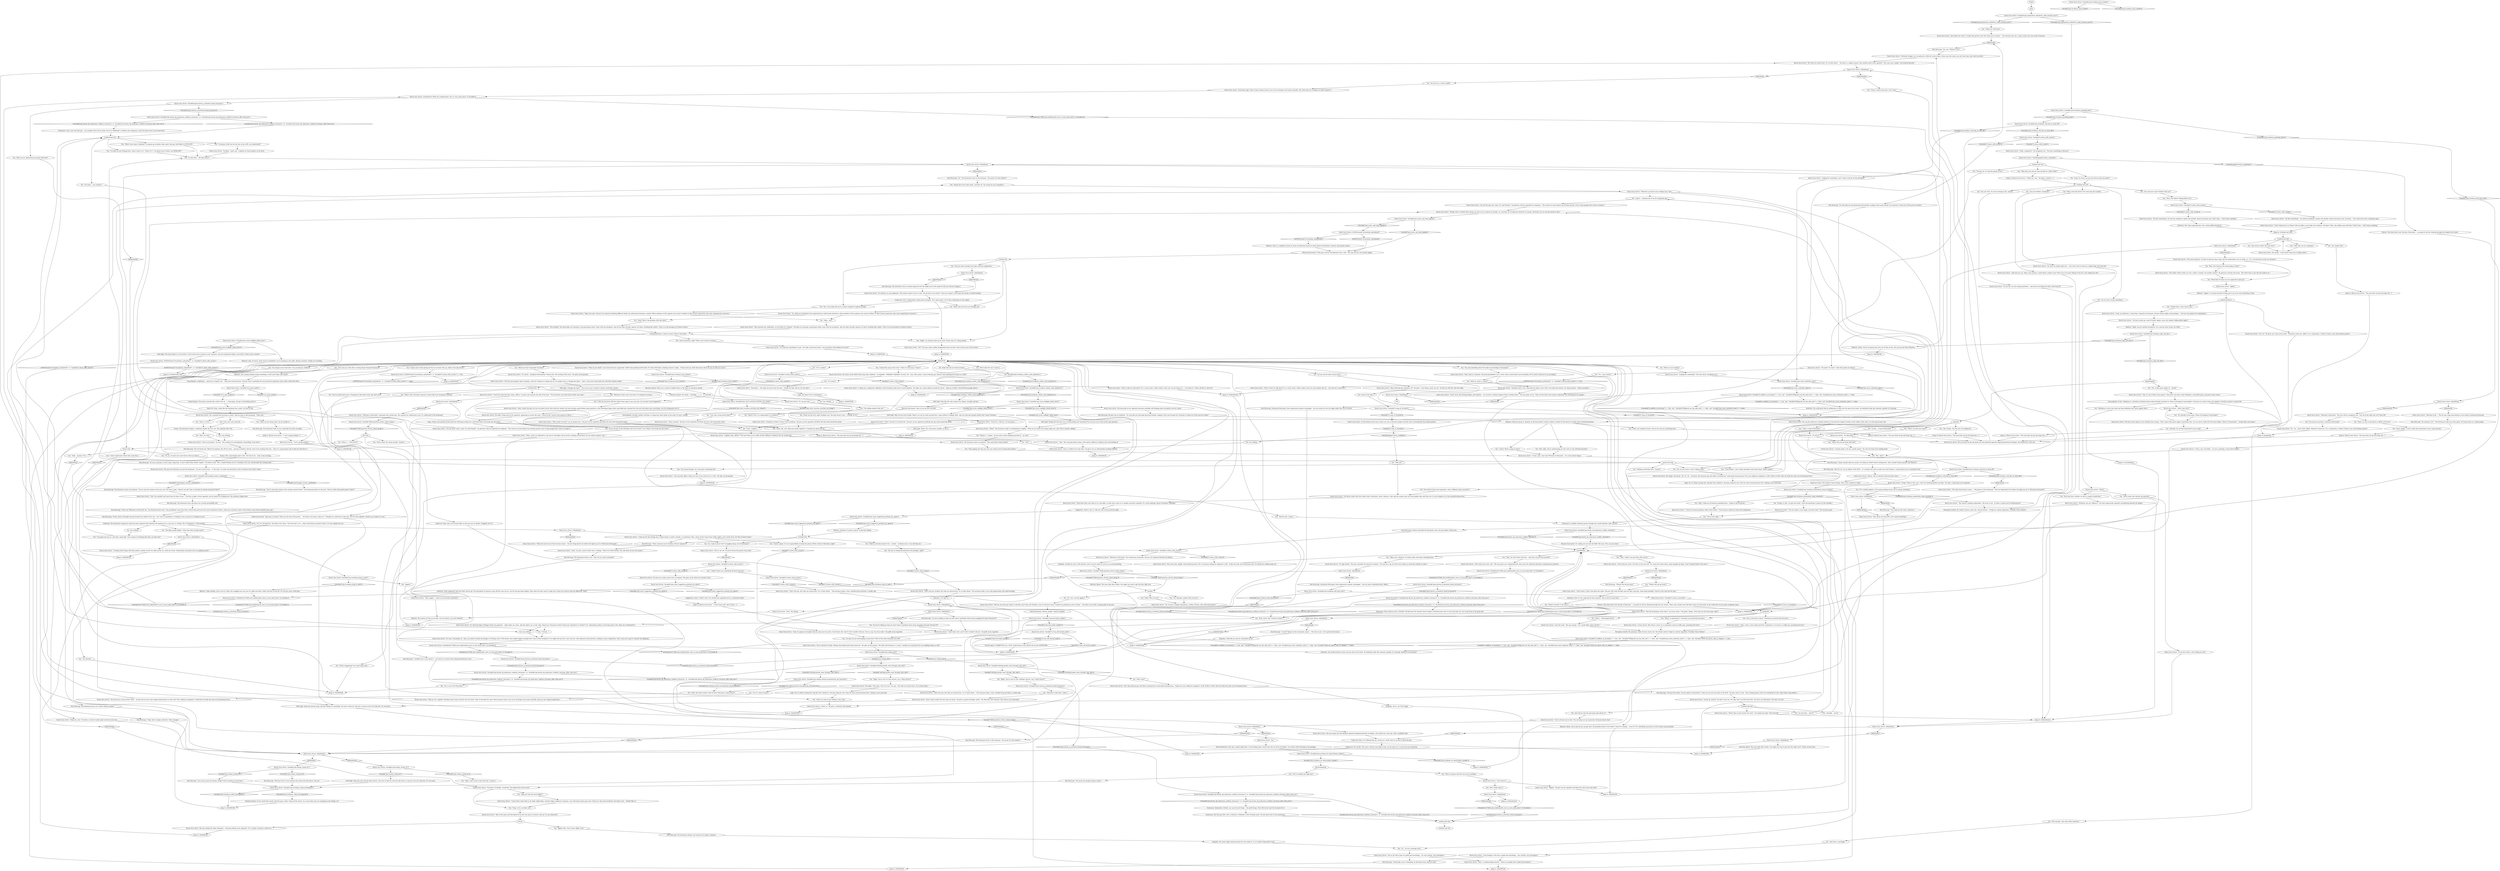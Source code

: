 # JAM / RACIST
# You chat up a truck driver of the racist persuasion.
# ==================================================
digraph G {
	  0 [label="START"];
	  1 [label="input"];
	  2 [label="Racist lorry driver: Variable[\"TASK.question_drivers_about_drugs\"]"];
	  3 [label="Variable[\"TASK.question_drivers_about_drugs\"]", shape=diamond];
	  4 [label="!(Variable[\"TASK.question_drivers_about_drugs\"])", shape=diamond];
	  5 [label="Perception (Smell): He smells of heavy motor oils. And his breath -- of high-tar content cigarettes. Probably *Astra Whites*."];
	  6 [label="Racist lorry driver: Variable[\"jam.racist_suggestion_pretend_you_agree\"]"];
	  7 [label="Variable[\"jam.racist_suggestion_pretend_you_agree\"]", shape=diamond];
	  8 [label="!(Variable[\"jam.racist_suggestion_pretend_you_agree\"])", shape=diamond];
	  9 [label="Racist lorry driver: The man pulls on his cigarette furiously, probably still thinking about mesquitos and ass cancer."];
	  10 [label="Racist lorry driver: \"Apples.\""];
	  11 [label="Jump to: [MAINHUB]"];
	  12 [label="Racist lorry driver: \"As arbitrary as any judgement. That doesn't make it less of a fact. We all have to use *facts*. Once you accept it, you'll gain the clarity of understanding.\""];
	  13 [label="You: \"Let me see the soles of your boots.\""];
	  14 [label="You: \"I'm gonna *fuck* you for the rest of my LIFE, you understand?\""];
	  15 [label="Racist lorry driver: \"What is there to talk about? It's a racist world. I didn't make it that way. And neither did you -- and *you're* a racist too!\""];
	  16 [label="You: \"Who is the lady driver? You won't get into trouble.\""];
	  17 [label="Racist lorry driver: \"Like fuck you are. Why's your partner a multi-ethnic rainbow man? Why'd you not arrest Siileng? Fuck off, I ain't telling you shit.\""];
	  18 [label="Racist lorry driver: The man drops the near-finished cigarette lingering between his fingers. He reaches for a new one, with a confident look."];
	  19 [label="You: \"What are you doing, Kim? Let me handle it.\""];
	  20 [label="Untitled hub (06)"];
	  21 [label="Racist lorry driver: \"He did *something* -- he stole his employer's goods and another, honest lorryman's job. You know...\" His smirk turns into a suspicious grin."];
	  22 [label="Jump to: [MAINHUB]"];
	  23 [label="You: \"Fuck, I oughtta...\""];
	  24 [label="Racist lorry driver: IsKimHere()"];
	  25 [label="IsKimHere()", shape=diamond];
	  26 [label="!(IsKimHere())", shape=diamond];
	  27 [label="You: \"What was that *argument* all about?\""];
	  28 [label="Racist lorry driver: Variable[\"plaza.fascha_q_initiation_found_lorryman\"]"];
	  29 [label="Variable[\"plaza.fascha_q_initiation_found_lorryman\"]", shape=diamond];
	  30 [label="!(Variable[\"plaza.fascha_q_initiation_found_lorryman\"])", shape=diamond];
	  31 [label="Racist lorry driver: Variable[\"tc.turn_off_tutorial_node\"]"];
	  32 [label="Variable[\"tc.turn_off_tutorial_node\"]", shape=diamond];
	  33 [label="!(Variable[\"tc.turn_off_tutorial_node\"])", shape=diamond];
	  34 [label="You: \"Limbo? What's going on here?\""];
	  35 [label="Racist lorry driver: Variable[\"jam.truckman_blackcheck_comp_reacthub\"]"];
	  36 [label="Variable[\"jam.truckman_blackcheck_comp_reacthub\"]", shape=diamond];
	  37 [label="!(Variable[\"jam.truckman_blackcheck_comp_reacthub\"])", shape=diamond];
	  38 [label="Racist lorry driver: \"Welcome to Re...\" The fat man stops mid-sentence as he notices Lieutenant Kitsuragi."];
	  39 [label="Racist lorry driver: \"Ye... no... never mind, officer. Pleased to meet you. I'm a camionneur, a father of three, and a Revacholian patriot.\""];
	  40 [label="electrochemitup"];
	  41 [label="Shivers: The wind howls over the Bay of Revachol -- a cascade of cold air, flowing through the tangled city streets."];
	  42 [label="Racist lorry driver: \"Custom-made. Cost me a pretty penny!\" He rubs the back of his balding head."];
	  43 [label="Racist lorry driver: Variable[\"jam.truckman_whitec_auth_ladydriver\"]"];
	  44 [label="Variable[\"jam.truckman_whitec_auth_ladydriver\"]", shape=diamond];
	  45 [label="!(Variable[\"jam.truckman_whitec_auth_ladydriver\"])", shape=diamond];
	  46 [label="Racist lorry driver: IsKimHere()"];
	  47 [label="IsKimHere()", shape=diamond];
	  48 [label="!(IsKimHere())", shape=diamond];
	  49 [label="Untitled hub"];
	  50 [label="Racist lorry driver: \"God damn right. They've been trying to fuck us out of our heritage in the name of profits. But when they try to replace us they'll regret it.\""];
	  51 [label="Logic: He doesn't live in Martinaise."];
	  52 [label="Kim Kitsuragi: Lieutenant Kitsuragi's stern expression remains unchanged -- but you sense he can't be happy about this turn of events."];
	  53 [label="Racist lorry driver: \"Fucking... homo cop.\" A globule of sweat gathers at his brow."];
	  54 [label="Racist lorry driver: IsKimHere()"];
	  55 [label="IsKimHere()", shape=diamond];
	  56 [label="!(IsKimHere())", shape=diamond];
	  57 [label="Inland Empire: The name resounds like a bell in the air -- a dark gong. You get a bad feeling about it."];
	  58 [label="Authority: He's been expecting this. He's really puffed himself up."];
	  59 [label="You: \"Yekokataa is not in the south and they definitely don't grow apples there.\""];
	  60 [label="You: \"Apples then. From Graad. Right. Sure.\""];
	  61 [label="Racist lorry driver: \"It's about... biological determinism. Natural law. The sorting of the races.\" He spits on the ground."];
	  62 [label="Racist lorry driver: \"People who've studied these things say that we are superior by design. So, naturally, we Occidentals should be in charge. Obviously you can see the merits in that.\""];
	  63 [label="You: \"Uh, welcome, indeed. Who are you?\""];
	  64 [label="You: \"You mean my partner, Lieutenant Kitsuragi?\""];
	  65 [label="Jump to: [Racist lorry driver: \"The man bites his lip and drops the...\"]"];
	  66 [label="Racist lorry driver: On the bottom of the man's boots you see an intricate tangle of treads with no immediately discernible pattern."];
	  67 [label="Racist lorry driver: \"It's Revachol!\""];
	  68 [label="Racist lorry driver: \"The stench is getting unbearable.\" He turns to you. \"Is there a reason you're bothering me?\""];
	  69 [label="Racist lorry driver: \"Hello, compatriot!\" He recognizes you. \"You have something to discuss?\""];
	  70 [label="Jump to: [MAINHUB]"];
	  71 [label="Kim Kitsuragi: Lieutenant Kitsuragi's stern expression remains unchanged -- but you sense something there. Below..."];
	  72 [label="Racist lorry driver: \"What, aren't we *allowed* to say that it's the kipts who do all the stealing around here? It's not *rotor science*, man...\""];
	  73 [label="Kim Kitsuragi: The lieutenant turns and gives you a barely perceptible nod."];
	  74 [label="Kim Kitsuragi: \"Every school of thought and government has failed in this city -- but I love it nonetheless. It belongs to me as much as it belongs to you.\""];
	  75 [label="Kim Kitsuragi: \"Let's just go and ask Tommy, alright? We're wasting our time here.\""];
	  76 [label="Racist lorry driver: Variable[\"jam.racist_authority_soles\"]"];
	  77 [label="Variable[\"jam.racist_authority_soles\"]", shape=diamond];
	  78 [label="!(Variable[\"jam.racist_authority_soles\"])", shape=diamond];
	  79 [label="You: \"You smell of booze and cigarettes, what's different about narcotics?\""];
	  80 [label="Jump to: [Racist lorry driver: \"\"I don't know shit, and if I did I...\"]"];
	  81 [label="Racist lorry driver: IsKimHere()"];
	  82 [label="IsKimHere()", shape=diamond];
	  83 [label="!(IsKimHere())", shape=diamond];
	  84 [label="You: \"What kind of cargo are you supposed to pick up?\""];
	  85 [label="You: \"Wait, how long has this been going on then?\""];
	  86 [label="You: \"I've been to your fucking lorry. I know where it is!\" (Point to it.) \"I'm gonna burn it down, you HEAR ME?!\""];
	  87 [label="Kim Kitsuragi: \"A small 'Tempo' by the monument, green...\" He turns to you. \"Let's get into that lorry.\""];
	  88 [label="Half Light: The main thing is to not overdo it. Even when you're trying to scare someone, the most important thing is: how does it look on your resume?"];
	  89 [label="You: \"Uh... your racism?\""];
	  90 [label="You: \"Damn it... I meant.. do you want to find someplace private to... no, shit--\""];
	  91 [label="You: \"So who does -- *you?*\""];
	  92 [label="Racist lorry driver: His eyes dart between you and the lieutenant. \"I'm not scared of you -- or the mob. I'm under the protection of the Lorrymen and Carters Guild.\""];
	  93 [label="Racist lorry driver: \"I'm not the only one. Look, I've read *books*,\" he gestures with his cigarette for emphasis. \"The science of racial theory has all been proved, even if some people don't want to accept it.\""];
	  94 [label="Perception (Smell): His physique reeks of heavy motor oils. His breath smells of high-tar content cigarettes. Probably *Astra Whites*."];
	  95 [label="You: \"You hiding smokes from me?\""];
	  96 [label="You: \"Well, I think we all learned something here.\" (Smile at the lorryman.)"];
	  97 [label="Racist lorry driver: Variable[\"tc.down_with_racism\"]"];
	  98 [label="Variable[\"tc.down_with_racism\"]", shape=diamond];
	  99 [label="!(Variable[\"tc.down_with_racism\"])", shape=diamond];
	  100 [label="Logic: No, it's Ruby running this ring like Titus alluded to. But play along for now. Find out what everyone knows first. Siileng is your next lead."];
	  101 [label="You: \"I'm trying to turn back time. Can you help me, bröther?\""];
	  102 [label="Racist lorry driver: \"Yeah, apples... I take it you had other questions?\""];
	  103 [label="Racist lorry driver: Variable[\"jam.truckman_bc_electrochem_smokes\"]"];
	  104 [label="Variable[\"jam.truckman_bc_electrochem_smokes\"]", shape=diamond];
	  105 [label="!(Variable[\"jam.truckman_bc_electrochem_smokes\"])", shape=diamond];
	  106 [label="Racist lorry driver: \"Welcome to Revachol!\" The lorry driver recognizes you. \"Got rid of the other one, eh? Good call.\""];
	  107 [label="You: \"But...why?\""];
	  108 [label="lorryhub"];
	  109 [label="Racist lorry driver: \"You two make a cute couple, you know that?\" The lorryman spits."];
	  110 [label="Racist lorry driver: \"Just follow the smell. It smells like apricots and *oil* when you're nearby...\" The lorryman lets out a raspy croak at his own sense of humour."];
	  111 [label="Racist lorry driver: \"Yeah,\" he says, unsure where this is leading. \"They're his little bitches. He's got them all over the unions.\""];
	  112 [label="Racist lorry driver: \"You're not peones,\" he says. \"You wouldn't be investigating a drug-thing, if you were.\""];
	  113 [label="You: \"Yeah... maybe it *is*...\""];
	  114 [label="Reaction Speed: There was a bunch of spilled boxes in the back of a big lorry nearby..."];
	  115 [label="Racist lorry driver: Variable[\"jam.racist_said_stop_ripping\"]"];
	  116 [label="Variable[\"jam.racist_said_stop_ripping\"]", shape=diamond];
	  117 [label="!(Variable[\"jam.racist_said_stop_ripping\"])", shape=diamond];
	  118 [label="Racist lorry driver: \"Hell no. It's a *guild*. Invitation only. Unions work for the rich fucks. They're basically the same. Been trying to fuck us out of our heritage in the name of profits. But you can't replace experience.\""];
	  119 [label="You: \"Hello. Who are you?\""];
	  120 [label="Racist lorry driver: IsKimHere()"];
	  121 [label="IsKimHere()", shape=diamond];
	  122 [label="!(IsKimHere())", shape=diamond];
	  123 [label="You: \"Actually -- we do.\""];
	  124 [label="Racist lorry driver: \"I'm *not* in trouble right now -- and I don't have to tell you a single thing. Now fuck off.\""];
	  125 [label="Reaction Speed: Not sheep -- ostriches."];
	  126 [label="Encyclopedia: Actually, neither ostriches or sheep bury their heads in the sand. It's just a saying."];
	  127 [label="Racist lorry driver: IsTHCPresent(\"revacholian_nationhood\")"];
	  128 [label="IsTHCPresent(\"revacholian_nationhood\")", shape=diamond];
	  129 [label="!(IsTHCPresent(\"revacholian_nationhood\"))", shape=diamond];
	  130 [label="Racist lorry driver: \"Evidence of what? I haven't done anything.\" He puts out his cigarette and flicks the tiny stub toward the street."];
	  131 [label="You: \"Right. You're sure it's this *Siileng* and not, say, a *lady driver*?\""];
	  132 [label="Racist lorry driver: IsTaskActive(\"TASK.ask_traditionalists_how_to_turn_back_time\")--[[ Variable[ ]]"];
	  133 [label="IsTaskActive(\"TASK.ask_traditionalists_how_to_turn_back_time\")--[[ Variable[ ]]", shape=diamond];
	  134 [label="!(IsTaskActive(\"TASK.ask_traditionalists_how_to_turn_back_time\")--[[ Variable[ ]])", shape=diamond];
	  135 [label="Composure: He is comfortable reciting these thoughts. He's spent quite a lot of time meditating on the subject."];
	  136 [label="You: \"Hold on, what's a carter?\""];
	  137 [label="lastrow"];
	  138 [label="You: \"I know you've been giving me the run-around. Fess up, where's the lady driver?\""];
	  139 [label="You: \"Hm, thanks. Not the ones I'm looking for.\""];
	  140 [label="Racist lorry driver: \"When the next wave of the Invasion comes -- the last thing they'll see before the lights go out is *illustrious Revachol*.\""];
	  141 [label="You: \"Whatever, these aren't the boots I'm looking for anyway.\""];
	  142 [label="You: \"I found this mug in the trash.\" (Show it to the man.) \"Yours?\""];
	  143 [label="Racist lorry driver: IsKimHere()"];
	  144 [label="IsKimHere()", shape=diamond];
	  145 [label="!(IsKimHere())", shape=diamond];
	  146 [label="Kim Kitsuragi: \"You really got him there, detective.\""];
	  147 [label="You: \"Who's La Puta--\""];
	  148 [label="You: \"Wait, are *we*--\""];
	  149 [label="You: \"Yes you *are*. Or you're coming to the  station.\""];
	  150 [label="You: \"Then why are you smirking?\""];
	  151 [label="Racist lorry driver: \"Fuck you, I told you. I'm not gonna...\""];
	  152 [label="Racist lorry driver: Variable[\"tc.oddfoot_at_lynching\"] == true  and   Variable[\"XP.figured_out_the_odd_sole\"] == false  and  Variable[\"jam.racist_authority_soles\"] == false  and  Variable[\"TASK.ask_about_ruby_in_village\"] == false"];
	  153 [label="Variable[\"tc.oddfoot_at_lynching\"] == true  and   Variable[\"XP.figured_out_the_odd_sole\"] == false  and  Variable[\"jam.racist_authority_soles\"] == false  and  Variable[\"TASK.ask_about_ruby_in_village\"] == false", shape=diamond];
	  154 [label="!(Variable[\"tc.oddfoot_at_lynching\"] == true  and   Variable[\"XP.figured_out_the_odd_sole\"] == false  and  Variable[\"jam.racist_authority_soles\"] == false  and  Variable[\"TASK.ask_about_ruby_in_village\"] == false)", shape=diamond];
	  155 [label="Racist lorry driver: Variable[\"jam.tommy_reveal_wc\"]"];
	  156 [label="Variable[\"jam.tommy_reveal_wc\"]", shape=diamond];
	  157 [label="!(Variable[\"jam.tommy_reveal_wc\"])", shape=diamond];
	  158 [label="Racist lorry driver: Variable[\"jam.tommy_reveal_wc\"]"];
	  159 [label="Variable[\"jam.tommy_reveal_wc\"]", shape=diamond];
	  160 [label="!(Variable[\"jam.tommy_reveal_wc\"])", shape=diamond];
	  161 [label="Racist lorry driver: \"That's the one. His tribe are natural liars. It's in their blood...\" The lorryman takes a slow, satisfied drag and blows a smoke ring."];
	  162 [label="Racist lorry driver: \"Past the monument, down there,\" he waves south. \"The green 'Tempo'. Now leave me the fuck alone, okay?\""];
	  163 [label="Racist lorry driver: \"I'm here to pick up a load of fuckin' apples, man. Just regular, Kojko-picked apples.\""];
	  164 [label="MAINHUB"];
	  165 [label="Untitled hub"];
	  166 [label="Racist lorry driver: Variable[\"jam.racist_halflight_failed_twice\"]"];
	  167 [label="Variable[\"jam.racist_halflight_failed_twice\"]", shape=diamond];
	  168 [label="!(Variable[\"jam.racist_halflight_failed_twice\"])", shape=diamond];
	  169 [label="Kim Kitsuragi: The lieutenant looks at you sceptically but does not object."];
	  170 [label="Jump to: [Untitled hub (06)]"];
	  171 [label="You: \"I get it -- someone has to be the unpopular guy.\""];
	  172 [label="Racist lorry driver: Variable[\"jam.truckman_greeting_done\"]"];
	  173 [label="Variable[\"jam.truckman_greeting_done\"]", shape=diamond];
	  174 [label="!(Variable[\"jam.truckman_greeting_done\"])", shape=diamond];
	  175 [label="You: \"That's... disarmingly direct.\""];
	  176 [label="Racist lorry driver: \"You know: Graadniks. Graadvolk. The degenerates from Graad.\""];
	  177 [label="Racist lorry driver: The lorry driver glares at you intently, then shrugs. \"Then I guess they grow apples somewhere else. You can never really tell with those Kojkos. They're *everywhere* -- except their own homes.\""];
	  178 [label="You: \"I did see one lorry with the trailer doors open on my way here. Do you know what happened?\""];
	  179 [label="You: \"Yeah? What's the problem with that then?\""];
	  180 [label="Racist lorry driver: IsTaskActive(\"TASK.ask_traditionalists_how_to_turn_back_time\")--[[ Variable[ ]]"];
	  181 [label="IsTaskActive(\"TASK.ask_traditionalists_how_to_turn_back_time\")--[[ Variable[ ]]", shape=diamond];
	  182 [label="!(IsTaskActive(\"TASK.ask_traditionalists_how_to_turn_back_time\")--[[ Variable[ ]])", shape=diamond];
	  183 [label="Racist lorry driver: Variable[\"jam.fascha_dq_endurance_confirms_lorryman\"]  or  Variable[\"jam.fascha_dq_endurance_confirms_lorryman_after_fuck_you\"]"];
	  184 [label="Variable[\"jam.fascha_dq_endurance_confirms_lorryman\"]  or  Variable[\"jam.fascha_dq_endurance_confirms_lorryman_after_fuck_you\"]", shape=diamond];
	  185 [label="!(Variable[\"jam.fascha_dq_endurance_confirms_lorryman\"]  or  Variable[\"jam.fascha_dq_endurance_confirms_lorryman_after_fuck_you\"])", shape=diamond];
	  186 [label="norhetoricforyou"];
	  187 [label="Racist lorry driver: Variable[\"jam.truckman_logic_the_lies\"]"];
	  188 [label="Variable[\"jam.truckman_logic_the_lies\"]", shape=diamond];
	  189 [label="!(Variable[\"jam.truckman_logic_the_lies\"])", shape=diamond];
	  190 [label="You: \"So you *are* saying something.\""];
	  191 [label="Jump to: [MAINHUB]"];
	  192 [label="Racist lorry driver: \"God damn...\" He wipes the tears from his eyes. \"Thanks for that. But no, it's not mine.\""];
	  193 [label="logicfixinghub"];
	  194 [label="Racist lorry driver: He eyes you warily, unsure how to respond. This goes on for about two seconds, then..."];
	  195 [label="You: \"You said something about the rights and privileges of lorrymen?\""];
	  196 [label="Jump to: [Racist lorry driver: \"The man bites his lip and drops the...\"]"];
	  197 [label="Racist lorry driver: Variable[\"jam.siileng_met\"]"];
	  198 [label="Variable[\"jam.siileng_met\"]", shape=diamond];
	  199 [label="!(Variable[\"jam.siileng_met\"])", shape=diamond];
	  200 [label="Racist lorry driver: IsKimHere()"];
	  201 [label="IsKimHere()", shape=diamond];
	  202 [label="!(IsKimHere())", shape=diamond];
	  203 [label="You: \"No, no, of course not. Just tell me what you know.\""];
	  204 [label="Kim Kitsuragi: The lieutenant gives you a brief, sideways glance."];
	  205 [label="Racist lorry driver: \"The strike? They've been at it for a while. A month, two months maybe?\" He gestures towards the lorries. \"But *this* here is just the last week or so.\""];
	  206 [label="You: \"You just look at people and make arbitrary judgements.\""];
	  207 [label="Rhetoric: Perhaps it's good to agree? To get him talking."];
	  208 [label="You: \"Where *exactly* is her lorry?\""];
	  209 [label="Racist lorry driver: \"He did *something*. He stole his employer's goods and another, honest lorryman's job. Talk to him -- I don't know anything.\""];
	  210 [label="Half Light: *Change the topic* -- the way he says it makes it almost sound like a threat."];
	  211 [label="You: \"Shit.\""];
	  212 [label="Racist lorry driver: \"Hey, if the name and description fit by the very grace of nature, who am I to say otherwise?\""];
	  213 [label="Racist lorry driver: \"Suit yourself, officer. Hide your face in the sand if you so wish.\" He spits on the ground."];
	  214 [label="Jump to: [MAINHUB]"];
	  215 [label="Racist lorry driver: \"Oh?\" The man seems mildly disappointed that you don't want to hear more of his lecture."];
	  216 [label="Racist lorry driver: \"It's true.\" He pushes on. \"Also, you need to realize the dangers of *mixing races*. Who knows what might happen if people don't stay in their birthplace? You might end up with a new sub-race, with unknown characteristics, leading to extra competition. That's why you've got to *control* the offspring.\""];
	  217 [label="You: \"Cool, cool, cool. (Rub your hands together.) I changed my mind anyway.\""];
	  218 [label="Racist lorry driver: \"I bet.\" His cool gaze pierces deep, with noxious effluence wafting in the surrounding air."];
	  219 [label="Physical Instrument: It's calling you out onto the field! This man, *he's on your team*."];
	  220 [label="Racist lorry driver: \"Hey man, you know. There are all sorts of Invasions... \" He looks at his boots, then you. \"I thought we could rely on the cops. We're in this together, whether you realize it or not.\""];
	  221 [label="Racist lorry driver: \"I don't know shit, and if I did I wouldn't tell you.\" He puffs on his cigarette."];
	  222 [label="Racist lorry driver: \"Yeah, I drive a lorry. Back and forth. Sometimes I sit stuck in a traffic jam, guarding that lorry.\""];
	  223 [label="Jump to: [MAINHUB]"];
	  224 [label="Suggestion: There's your in. Take his side in this particular fight."];
	  225 [label="Racist lorry driver: Variable[\"jam.siileng_noticed_humanitarian_aid_macarons\"]"];
	  226 [label="Variable[\"jam.siileng_noticed_humanitarian_aid_macarons\"]", shape=diamond];
	  227 [label="!(Variable[\"jam.siileng_noticed_humanitarian_aid_macarons\"])", shape=diamond];
	  228 [label="Racist lorry driver: \"Seriously, though, he's usually just a little bit south of here. Down near the canal, you can't miss him. Just watch yourself...\""];
	  229 [label="Authority: Now it's not a big deal for him anymore. This is how he saves face."];
	  230 [label="Rhetoric: \"Apples\" is exactly the kind of thing you'd say if you had something to hide..."];
	  231 [label="You: \"Okay, sure, whatever. I'd really rather talk about something else.\""];
	  232 [label="Racist lorry driver: \"Yeah, they're a big deal. My great-grandfather was a carter. Had a royal license and everything. We've tried to hold on to our privileges.\""];
	  233 [label="You: \"Why don't you and me step outside for a little *talk*?\""];
	  234 [label="Racist lorry driver: \"Oh yeah?\" he snarls. \"And what goods are those?\""];
	  235 [label="Racist lorry driver: \"You're all bark and no bite. The real dogs are up in Jamrock. Everyone knows that.\""];
	  236 [label="Racist lorry driver: \"No I'm not. I'm not coming anywhere -- and you're not taking me there. Now fuck off.\""];
	  237 [label="Racist lorry driver: \"Sorry, all done.\" He puts out his cigarette and flicks the tiny stub toward the street."];
	  238 [label="Racist lorry driver: \"This concerns you, policeman, so you better be *vigilant*. The kipts are showing a good game lately, same with the mesquitos. And the other intruder species out there, breeding like rabbits. They're on the precipice of cultural victory.\""];
	  239 [label="Racist lorry driver: \"I salute you, compatriot. Defenders of the Evening Lands have to stick together.\" He takes out a pack rolled up inside his sleeve. \"Light up, brother. Ward off those jungle spirits.\""];
	  240 [label="Racist lorry driver: Variable[\"whirling.hardie_went_through_ruby_info\"]"];
	  241 [label="Variable[\"whirling.hardie_went_through_ruby_info\"]", shape=diamond];
	  242 [label="!(Variable[\"whirling.hardie_went_through_ruby_info\"])", shape=diamond];
	  243 [label="Racist lorry driver: Variable[\"plaza.fascha_q_initiation_found_lorryman\"]"];
	  244 [label="Variable[\"plaza.fascha_q_initiation_found_lorryman\"]", shape=diamond];
	  245 [label="!(Variable[\"plaza.fascha_q_initiation_found_lorryman\"])", shape=diamond];
	  246 [label="Racist lorry driver: Variable[\"jam.fascha_dq_endurance_confirms_lorryman\"]  or  Variable[\"jam.fascha_dq_endurance_confirms_lorryman_after_fuck_you\"]"];
	  247 [label="Variable[\"jam.fascha_dq_endurance_confirms_lorryman\"]  or  Variable[\"jam.fascha_dq_endurance_confirms_lorryman_after_fuck_you\"]", shape=diamond];
	  248 [label="!(Variable[\"jam.fascha_dq_endurance_confirms_lorryman\"]  or  Variable[\"jam.fascha_dq_endurance_confirms_lorryman_after_fuck_you\"])", shape=diamond];
	  249 [label="Endurance: Sure, sure, but that guy -- you wouldn't tell it by his looks, but he is *definitely* a bröther and a kingsman. Ask if he knows how to turn back time!"];
	  250 [label="You: \"That's no way to talk about an officer of the law.\""];
	  251 [label="Racist lorry driver: \"For when the Invasion comes...\" He glances at the lieutenant. \"The last thing they'll see before the lights go out is *illustrious Revachol*.\""];
	  252 [label="You: \"So you're telling me that you don't know *anything* about drug smuggling through Terminal B?\""];
	  253 [label="Half Light: Men like this only respect two things: strength and fear."];
	  254 [label="You: \"Hold on, but they make Al Gul -- alcohol -- in IIlmaraa too. I was told they do.\""];
	  255 [label="Racist lorry driver: \"They know they can't beat us in a fair fight, so they have to get us to weaken ourselves somehow. It's racial sabotage. Racial *economic* sabotage.\""];
	  256 [label="You: Say nothing."];
	  257 [label="You: \"Just tell me which one's her lorry!\""];
	  258 [label="Racist lorry driver: \"What?\""];
	  259 [label="Racist lorry driver: \"How about you fuck off? I ain't saying *anything*.\""];
	  260 [label="You: \"Oh, so you drive a lorry?\" (Pretend you missed that last part.)"];
	  261 [label="You: \"Listen, I agree. It's our responsibility to keep this poison off the streets of Revachol, right?\""];
	  262 [label="Racist lorry driver: \"Not at all! We're part of a guild and everything... it's very ancient, very prestigious.\""];
	  263 [label="You: \"Who's that?\""];
	  264 [label="Racist lorry driver: \"He's the Samaran guy who likes to pretend he's some kinda businessman... Really he's just selling his employer's stuff. Stuff he *stole* after he broke the seals on his Humanox lorry.\""];
	  265 [label="Racist lorry driver: IsKimHere()"];
	  266 [label="IsKimHere()", shape=diamond];
	  267 [label="!(IsKimHere())", shape=diamond];
	  268 [label="Kim Kitsuragi: \"Okay, that's enough, detective. That's enough.\""];
	  269 [label="Racist lorry driver: You can just make out a familiar pattern in the intricate tangle of treads on the rubber of his soles. It is the map of your city!"];
	  270 [label="Authority: You *get* it."];
	  271 [label="Esprit de Corps: Looks like the lieutenant has a plan. Let him do this."];
	  272 [label="Composure: Be careful. This man's still got some fight in him, by the looks of it. It won't be easy break him."];
	  273 [label="Racist lorry driver: The man bites his lip and drops the near-finished cigarette lingering between his fingers. He reaches for a new one."];
	  274 [label="Racist lorry driver: \"I don't know, I don't even know her name. She just rolls with the fleet and acts like a big shot. Some dyke probably. I haven't even seen her for days.\""];
	  275 [label="Racist lorry driver: IsTHCPresent(\"revacholian_nationhood\")  or  Variable[\"tc.down_with_racism\"]"];
	  276 [label="IsTHCPresent(\"revacholian_nationhood\")  or  Variable[\"tc.down_with_racism\"]", shape=diamond];
	  277 [label="!(IsTHCPresent(\"revacholian_nationhood\")  or  Variable[\"tc.down_with_racism\"])", shape=diamond];
	  278 [label="You: \"Look, I'm sorry, can you just tell me what you know?\""];
	  279 [label="Racist lorry driver: Variable[\"jam.truckman_cabin_investigated\"]"];
	  280 [label="Variable[\"jam.truckman_cabin_investigated\"]", shape=diamond];
	  281 [label="!(Variable[\"jam.truckman_cabin_investigated\"])", shape=diamond];
	  282 [label="You: \"What's a camionneur?\" (Pretend you missed that last part.)"];
	  283 [label="You: \"To be honest, I can't really remember what that means. Please explain.\""];
	  284 [label="You: \"Right. I've already made up my mind. Wanna hear it?\" (Jump ahead.)"];
	  285 [label="Endurance: Remember, bröther, you say the hard things -- the gööd things. Most folk haven't got the stomach for it."];
	  286 [label="Endurance: Why would you tell a *bröther* off like that? He *clearly* knows things! Probably knows how to turn back time too. Try to get back on his good side."];
	  287 [label="Racist lorry driver: Variable[\"jam.fascha_dq_endurance_confirms_lorryman\"]  or  Variable[\"jam.fascha_dq_endurance_confirms_lorryman_after_fuck_you\"]"];
	  288 [label="Variable[\"jam.fascha_dq_endurance_confirms_lorryman\"]  or  Variable[\"jam.fascha_dq_endurance_confirms_lorryman_after_fuck_you\"]", shape=diamond];
	  289 [label="!(Variable[\"jam.fascha_dq_endurance_confirms_lorryman\"]  or  Variable[\"jam.fascha_dq_endurance_confirms_lorryman_after_fuck_you\"])", shape=diamond];
	  290 [label="You: \"What's a... *Revachol*?\""];
	  291 [label="Empathy: You sense slight embarrassment for the outburst. Or is it pride? Impossible to tell."];
	  292 [label="Racist lorry driver: \"Been admiring the stompers, eh?\" He grins. \"Sure thing, check 'em out.\" He lifts his left foot, then the right."];
	  293 [label="You: \"Show me her lorry right *fucking* now. The lady driver's lorry -- WHERE IS IT?!\""];
	  294 [label="Kim Kitsuragi: The lieutenant tries to remain impassive but the slight arch of his eyebrow tells you that he's liking it."];
	  295 [label="Racist lorry driver: He takes a long suck on his cigarette, appearing to savour the taste. \"Since he left I haven't had anyone to talk to...\""];
	  296 [label="Racist lorry driver: \"Of course he's a lorry driver! What -- he tell you he's just some simple businessman or some shit? He's selling his employer's stuff after he broke the seals on his Humanox lorry.\""];
	  297 [label="Racist lorry driver: \"His tribe are natural liars. It's in their blood...\" He nods in a sagely manner, then another puff of that cigarette: \"He's your man, alright. One-hundred percent.\""];
	  298 [label="Racist lorry driver: Variable[\"tc.la_puta_madre\"]"];
	  299 [label="Variable[\"tc.la_puta_madre\"]", shape=diamond];
	  300 [label="!(Variable[\"tc.la_puta_madre\"])", shape=diamond];
	  301 [label="Racist lorry driver: \"Nah. You wouldn't just leave him out there if you...\" He tries to light a fresh cigarette, but his hands are shaking now. The sentence simply ends."];
	  302 [label="You: \"I don't really know where that came from...\""];
	  303 [label="Racist lorry driver: Variable[\"tc.down_with_racism\"]"];
	  304 [label="Variable[\"tc.down_with_racism\"]", shape=diamond];
	  305 [label="!(Variable[\"tc.down_with_racism\"])", shape=diamond];
	  306 [label="Jump to: [MAINHUB]"];
	  307 [label="Empathy: Looks like you got his adrenaline up too."];
	  308 [label="Kim Kitsuragi: \"It's not a hard job. It won't take a long time. It won't make Padre Madre *angry*.\" He looks at him. \"But a stupid fucking racist is standing in the way, *protecting* this fucking thief...\""];
	  309 [label="Racist lorry driver: \"I don't think you're as *down* with our fight as you'd like me to believe, *brother*. Why's the saffron-man still there? Talk to him -- I don't know anything.\""];
	  310 [label="Racist lorry driver: \"Not the most popular topic nowadays, with the Coalition in charge and all. You might want to *change the topic* -- that is, bury your head under the sand like common sheep.\""];
	  311 [label="Racist lorry driver: Variable[\"jam.racist_reaction_ostriches_not_sheep\"]"];
	  312 [label="Variable[\"jam.racist_reaction_ostriches_not_sheep\"]", shape=diamond];
	  313 [label="!(Variable[\"jam.racist_reaction_ostriches_not_sheep\"])", shape=diamond];
	  314 [label="Racist lorry driver: \"Just the truth.\" The man shrugs. \"I'm a truth-teller, above all else.\""];
	  315 [label="Racist lorry driver: \"Yup, it's one of their main exports. They grow 'em down south Yekokataa. A beautiful place, got great scenic vistas.\""];
	  316 [label="You: \"It's literally in the name: *Zone of Ecological Catastrophe*.\""];
	  317 [label="You: \"If you all were at the Whirling, how do you know it was *kipts* who broke into the lorry?\""];
	  318 [label="You: \"Bad for him, I guess.\""];
	  319 [label="You: \"Okay, what else have you thought up?\""];
	  320 [label="Racist lorry driver: \"Open your eyes. Haven't you noticed something different lately? An unfortunate downturn, maybe? When members of the superior race cease to believe in their innate superiority, they stop competing for resources.\""];
	  321 [label="You: \"Right. You're sure it's him and not, say, a *lady driver*?\""];
	  322 [label="Esprit de Corps: Your partner needs backup. Now's your moment to shine!"];
	  323 [label="Racist lorry driver: Silence. The air between them becomes tense."];
	  324 [label="Kim Kitsuragi: \"Do continue, *sir*.\" The lieutenant steps up to him again, his frame tense as a coiled spring."];
	  325 [label="Jump to: [jumphubs]"];
	  326 [label="Jump to: [Racist lorry driver: \"The man bites his lip and drops the...\"]"];
	  327 [label="Jump to: [MAINHUB]"];
	  328 [label="You: \"Is that... a map of Revachol?\""];
	  329 [label="Racist lorry driver: \"Not in, not out. I'll never betray the purity of my tribe.\""];
	  330 [label="Racist lorry driver: \"Whatever you say, *officers*.\" He waits impassively, cigarette smouldering between his fingers."];
	  331 [label="Racist lorry driver: Variable[\"tc.down_with_racism\"]"];
	  332 [label="Variable[\"tc.down_with_racism\"]", shape=diamond];
	  333 [label="!(Variable[\"tc.down_with_racism\"])", shape=diamond];
	  334 [label="You: \"Wait, the street vendor south of here? That guy's a lorry driver?\""];
	  335 [label="Racist lorry driver: \"Guess so.\" He grins, contented with himself."];
	  336 [label="You: Say nothing."];
	  337 [label="Jump to: [MAINHUB]"];
	  338 [label="You: \"That's a map of Revachol.\""];
	  339 [label="Authority: You could ask him to show you the soles of his boots. He definitely looks like someone capable of a lynching. Maybe he was present?"];
	  340 [label="Jump to: [MAINHUB]"];
	  341 [label="Kim Kitsuragi: \"I know exactly what you meant. You think my *kind* doesn't belong here. That I should *watch myself* and *behave*.\""];
	  342 [label="Racist lorry driver: \"Go right ahead.\" The man scratches his heavyset stomach. \"You may be a cop, but that won't help you avoid the calamity to come.\""];
	  343 [label="You: \"We're done for now.\" [Leave.]"];
	  344 [label="You: \"Yeah, I'm *not* down with this -- why don't you go fuck yourself?\""];
	  345 [label="Half Light: Why are you even trying? There is no way to work yourself into a rage without it looking *bad*. And you look bad enough without this *nasty* business."];
	  346 [label="Racist lorry driver: The lorryman raises an eyebrow. \"This some kind of homo thing?\""];
	  347 [label="Untitled hub (04)"];
	  348 [label="Racist lorry driver: IsKimHere()"];
	  349 [label="IsKimHere()", shape=diamond];
	  350 [label="!(IsKimHere())", shape=diamond];
	  351 [label="Racist lorry driver: For a moment the lorryman is silent. Then he spits on the pavement. \"Yeah, him.\""];
	  352 [label="Racist lorry driver: Variable[\"tc.down_with_racism\"]"];
	  353 [label="Variable[\"tc.down_with_racism\"]", shape=diamond];
	  354 [label="!(Variable[\"tc.down_with_racism\"])", shape=diamond];
	  355 [label="Electrochemistry: He's got a smoke right there, in his fucking hand! Snatch that shit out of his fat fingers! You need it after listening to his garbage."];
	  356 [label="Racist lorry driver: \"Can't have it.\""];
	  357 [label="You: \"Can I get a drag of that then?\""];
	  358 [label="You: \"On second thought, let's talk about something else.\""];
	  359 [label="Rhetoric: Race is a simplistic means of social classification based on easily observed attributes, hunches and pseudo-science."];
	  360 [label="Jump to: [MAINHUB]"];
	  361 [label="Racist lorry driver: \"C'mon, man, the holler... It's just a greeting. A lorry driver thing.\""];
	  362 [label="Racist lorry driver: \"I ain't saying nothing.\""];
	  363 [label="Racist lorry driver: Variable[\"jam.jammystery_ladydriver_cabin_located_racist\"]"];
	  364 [label="Variable[\"jam.jammystery_ladydriver_cabin_located_racist\"]", shape=diamond];
	  365 [label="!(Variable[\"jam.jammystery_ladydriver_cabin_located_racist\"])", shape=diamond];
	  366 [label="Racist lorry driver: He stares at the Yellow Man mug, then suddenly... he explodes: \"HAHAHA! HAHAHA! Oh man! Oh... man, that's great. Look at that guy go. Haven't seen anything that funny in a while.\""];
	  367 [label="Racist lorry driver: \"Look, ace detective, I come from a long line of lorrymen. We got ancient rights and privileges...\" He loses his patience for explaining it."];
	  368 [label="Logic: If they were getting drunk inside the Whirling-in-Rags how could they know who broke into the lorry?"];
	  369 [label="Jump to: [MAINHUB]"];
	  370 [label="Jump to: [MAINHUB]"];
	  371 [label="Racist lorry driver: Variable[\"yard.hanged_armour_confirmed\"]"];
	  372 [label="Variable[\"yard.hanged_armour_confirmed\"]", shape=diamond];
	  373 [label="!(Variable[\"yard.hanged_armour_confirmed\"])", shape=diamond];
	  374 [label="Half Light: Stop now. Just ask the other drivers. You have to find out who the lady driver is and you can't do it like this. It's too much."];
	  375 [label="Racist lorry driver: Variable[\"tc.oddfoot_at_lynching\"] == true  and   Variable[\"XP.figured_out_the_odd_sole\"] == false  and  Variable[\"jam.racist_authority_soles\"] == false"];
	  376 [label="Variable[\"tc.oddfoot_at_lynching\"] == true  and   Variable[\"XP.figured_out_the_odd_sole\"] == false  and  Variable[\"jam.racist_authority_soles\"] == false", shape=diamond];
	  377 [label="!(Variable[\"tc.oddfoot_at_lynching\"] == true  and   Variable[\"XP.figured_out_the_odd_sole\"] == false  and  Variable[\"jam.racist_authority_soles\"] == false)", shape=diamond];
	  378 [label="Racist lorry driver: Variable[\"character.habit_smokes\"]"];
	  379 [label="Variable[\"character.habit_smokes\"]", shape=diamond];
	  380 [label="!(Variable[\"character.habit_smokes\"])", shape=diamond];
	  381 [label="Racist lorry driver: \"Look, I'm gonna be straight with you since you're my kin. I don't know shit. And if I did I wouldn't tell you. You're a cop, I'm not an idiot.\" He puffs on his cigarette."];
	  382 [label="You: \"Guess we need to pay Siileng a visit, then.\""];
	  383 [label="Racist lorry driver: \"That's the one, brother. His tribe are natural liars. It's in their blood.\" The lorryman looks at you with appreciation and understanding."];
	  384 [label="Empathy: Oh no, not *too* happy."];
	  385 [label="You: \"Fair enough. I got some other questions.\""];
	  386 [label="racistblather"];
	  387 [label="sanskim"];
	  388 [label="You: \"Fuckin' A, Kim. I've got your back.\" (Give the lieutenant a punch on the shoulder.)"];
	  389 [label="Racist lorry driver: \"Did you miss the part where I said they aren't here yet? Besides, even if I did have some I wouldn't go putting my nose in them...\" He looks at you with a strange glint in his eyes."];
	  390 [label="Racist lorry driver: \"Sure fucking is! We have a guild and everything... very ancient, very prestigious.\""];
	  391 [label="You: \"Yes, I can really tell you're a prime example of superior design.\""];
	  392 [label="You: \"Okay... and?\""];
	  393 [label="Racist lorry driver: Variable[\"whirling.hardie_went_through_ruby_info\"]"];
	  394 [label="Variable[\"whirling.hardie_went_through_ruby_info\"]", shape=diamond];
	  395 [label="!(Variable[\"whirling.hardie_went_through_ruby_info\"])", shape=diamond];
	  396 [label="Racist lorry driver: Variable[\"jam.fascha_dq_endurance_confirms_lorryman\"]  or  Variable[\"jam.fascha_dq_endurance_confirms_lorryman_after_fuck_you\"]"];
	  397 [label="Variable[\"jam.fascha_dq_endurance_confirms_lorryman\"]  or  Variable[\"jam.fascha_dq_endurance_confirms_lorryman_after_fuck_you\"]", shape=diamond];
	  398 [label="!(Variable[\"jam.fascha_dq_endurance_confirms_lorryman\"]  or  Variable[\"jam.fascha_dq_endurance_confirms_lorryman_after_fuck_you\"])", shape=diamond];
	  399 [label="You: \"Uh-huh...\""];
	  400 [label="You: \"What's up with your soles?\""];
	  401 [label="Jump to: [Racist lorry driver: \"The man bites his lip and drops the...\"]"];
	  402 [label="Racist lorry driver: Variable[\"jam.truckman_lorry_looted\"]"];
	  403 [label="Variable[\"jam.truckman_lorry_looted\"]", shape=diamond];
	  404 [label="!(Variable[\"jam.truckman_lorry_looted\"])", shape=diamond];
	  405 [label="Jump to: [MAINHUB]"];
	  406 [label="Racist lorry driver: IsKimHere()"];
	  407 [label="IsKimHere()", shape=diamond];
	  408 [label="!(IsKimHere())", shape=diamond];
	  409 [label="Kim Kitsuragi: \"Yes, yes. *Where* is he?\""];
	  410 [label="Kim Kitsuragi: \"You've seen that corpse in the ceramic armour there?\" The lieutenant points to the yard. \"Did his shitty little guild protect *him*?\""];
	  411 [label="Reaction Speed: This man looks like trouble. You might not want to get into this right now."];
	  412 [label="Rhetoric: Damn. You're not gonna get more out of him on this. He's put up the Wall of Racism."];
	  413 [label="Racist lorry driver: Variable[\"jam.truckman_lorry_looted\"]"];
	  414 [label="Variable[\"jam.truckman_lorry_looted\"]", shape=diamond];
	  415 [label="!(Variable[\"jam.truckman_lorry_looted\"])", shape=diamond];
	  416 [label="Racist lorry driver: \"C'mon, man, I just said 'Welcome to Revachol'... It's a lorry driver thing.\""];
	  417 [label="You: \"Sounds like a cover story to me.\""];
	  418 [label="Racist lorry driver: \"So, lately we Occidentals have experienced an unfortunate downturn: when members of the superior race cease to believe in their innate superiority, they stop competing for resources.\""];
	  419 [label="Kim Kitsuragi: \"*When* did she go away?\""];
	  420 [label="Jump to: [IsKimHere()]"];
	  421 [label="Racist lorry driver: \"A lorry driver. Who drives a lorry. Or is sometimes stuck in traffic jams, guarding that lorry.\""];
	  422 [label="Racist lorry driver: \"Oughtta what, officer?\" The man looks at you coolly, noxious effluence wafting in the air around him."];
	  423 [label="Racist lorry driver: \"Sorry I couldn't be of any help.\" He gives you an ambivalently mocking half-nod."];
	  424 [label="You: \"Oh, so you're just a racist. Makes sense.\""];
	  425 [label="Racist lorry driver: IsTaskActive(\"TASK.ask_traditionalists_how_to_turn_back_time\")--[[ Variable[ ]]"];
	  426 [label="IsTaskActive(\"TASK.ask_traditionalists_how_to_turn_back_time\")--[[ Variable[ ]]", shape=diamond];
	  427 [label="!(IsTaskActive(\"TASK.ask_traditionalists_how_to_turn_back_time\")--[[ Variable[ ]])", shape=diamond];
	  428 [label="You: \"He's right. You're undermining our best shot at real self-determination.\""];
	  429 [label="Authority: What happened? Did your balls shrivel up? You had plenty of chances to get off this road, but no, you let this guy keep talking. Then when the time came to make your choice you tried to split the difference. Weak."];
	  430 [label="Rhetoric: He's given you the run-around. Let's be honest, you were *bested*."];
	  431 [label="jumphubs"];
	  432 [label="Jump to: [MAINHUB]"];
	  433 [label="You: \"If it's not you, then who's running drugs through Terminal B?\""];
	  434 [label="Kim Kitsuragi: It doesn't look like the lieutenant cares. He just makes a little note."];
	  435 [label="Racist lorry driver: \"No. It's not like that.\" He looks at his shoes. \"You don't get it, it's... when I kick them you know? Fuck it. It's too complex for you.\""];
	  436 [label="Racist lorry driver: \"If you don't know, I ain't telling you shit.\""];
	  437 [label="You: \"Never mind. Just answer the question.\""];
	  438 [label="You: \"Oh, alright then.\""];
	  439 [label="Racist lorry driver: \"Yeah, I knew that guy. He was an honest driver who loved his country. We were having a good debate about genetics at the Whirling-in-Rags when some kipt-boys smashed his lock and took damn near everything. Lost his fucking job over it.\""];
	  440 [label="You: \"Guess I need to pay him a visit, then.\""];
	  441 [label="Authority: You could push him by asking him to show you the soles of his boots. He definitely looks like someone capable of a lynching."];
	  442 [label="Racist lorry driver: \"You know where that shit comes from? Saramiriza, Safre, Iilmaraa. They take the money from our local junkies here and then use it to out-compete us in the manufacturing sector.\""];
	  443 [label="You: (Look at the sole.)"];
	  444 [label="Racist lorry driver: \"The problem? The damn kipts are showing a real good game lately! Same with the mesquitos. And all the other intruder species out there, breeding like rabbits. They're on the precipice of cultural victory.\""];
	  445 [label="You: \"What's your name, fuckhead?! I'm gonna go on police radio sayin' this guy told Madre to FUCK OFF.\""];
	  446 [label="Half Light: Failing the last time was so demoralizing and *puzzling* that you just can't work up the rage anymore."];
	  447 [label="You: \"Got a smoke?\""];
	  448 [label="Encyclopedia: In fact, Yekokataa is a desolate wasteland whose name literally translates to *Zone of Ecological Catastrophe*. It features no scenic vistas and supports virtually no plant or animal life."];
	  449 [label="You: Say nothing."];
	  450 [label="Racist lorry driver: \"Aces! Good to know the law's got our backs.\" He gives a quick two-finger salute. \"For Revachol, the Suzerain! The world is our Suzerainty.\""];
	  451 [label="Logic: No, it's Ruby running this ring like Titus alluded to. But play along for now. Find out what everyone knows first. Siileng is your next lead."];
	  452 [label="Untitled hub (02)"];
	  453 [label="Authority: The lieutenant's impassive mask has been replaced with intensity. He speaks not as a cop, but as a citizen. He is *Vacholiere*. A Revacholian."];
	  454 [label="Jump to: [Racist lorry driver: \"The man bites his lip and drops the...\"]"];
	  455 [label="You: \"What is this *Invasion* anyway? Sounds like more immigrant-bashing.\""];
	  456 [label="You: \"So why are you still hanging around here? Most of the other lorrymen have left.\""];
	  457 [label="You: Make him tell you what he knows."];
	  458 [label="You: Variable[\"jam.truckman_whitec_auth_ladydriver\"]"];
	  459 [label="Variable[\"jam.truckman_whitec_auth_ladydriver\"]", shape=diamond];
	  460 [label="!(Variable[\"jam.truckman_whitec_auth_ladydriver\"])", shape=diamond];
	  461 [label="Racist lorry driver: \"I haven't learned anything I didn't know before.\" The lorryman shakes his head with indignation."];
	  462 [label="Racist lorry driver: \"Looking for something, runt? Come to tell me to fuck off again?\""];
	  463 [label="Racist lorry driver: IsKimHere()"];
	  464 [label="IsKimHere()", shape=diamond];
	  465 [label="!(IsKimHere())", shape=diamond];
	  466 [label="You: Cross your arms and nod."];
	  467 [label="Racist lorry driver: IsKimHere()"];
	  468 [label="IsKimHere()", shape=diamond];
	  469 [label="!(IsKimHere())", shape=diamond];
	  470 [label="Kim Kitsuragi: \"We'll just have to ask someone else about the lady driver. Let's go.\""];
	  471 [label="Kim Kitsuragi: \"But you see, I'm an officer of the RCM -- it's actually *my* job to make sure *you* behave. I would advise you to remember that.\""];
	  472 [label="Drama: He's surprisingly good at this. Not bad at all... Look at him lurching."];
	  473 [label="You: \"What are you hauling?\""];
	  474 [label="You: \"Yeah. I think I can get down with racism.\""];
	  475 [label="Racist lorry driver: \"Don't push your luck, runt.\" The man gives you a disgusted look, then turns his attention elsewhere, ignoring your presence."];
	  476 [label="Physical Instrument: Time to turn up the VOLUME."];
	  477 [label="Racist lorry driver: \"What is there to talk about? It's a racist world. I didn't make it that way. I'm just living in it -- surviving in it. That's all this is. Survival.\""];
	  478 [label="You: \"You want me to get *violent* with you?\""];
	  479 [label="You: \"I'm your brother, remember?\""];
	  480 [label="Jump to: [Racist lorry driver: \"\"I ain't saying nothing.\"\"]"];
	  481 [label="Racist lorry driver: \"Whatever, go back to your college class, bino.\""];
	  482 [label="You: \"You're smoking one right now.\""];
	  483 [label="You: \"Then I'm gonna need the one you're smoking.\""];
	  484 [label="You: \"Oh, so they grow apples in... Graad?\""];
	  485 [label="You: \"Okay, so it's an ethnic slur.\""];
	  486 [label="Racist lorry driver: \"'Cause that's what they're all called. Kojko Pitjic, Lzloslaw Kojko. Kojkowicz Someone. Low self-esteem those guys have. Mind you, they look Occidental, but they're not... *really* like us.\""];
	  487 [label="Racist lorry driver: He laughs. Nervously. \"Sure I'm sure,\" he says. \"His tribe are natural liars. It's in their blood...\""];
	  488 [label="You: \"Never mind, let's keep moving.\" [Leave.]"];
	  489 [label="Empathy: Usually he says it with derision, but to you he seems to say it as an actual greeting."];
	  490 [label="Conceptualization: Cultural victory? What is this then?"];
	  491 [label="Racist lorry driver: \"It sure is!\""];
	  492 [label="You: \"Where did you get boots like that?\""];
	  493 [label="You: \"You do understand you're *stomping on Revachol* every day, don't you?\""];
	  494 [label="Racist lorry driver: Variable[\"jam.truckman_told_him_to_fuck_off\"]"];
	  495 [label="Variable[\"jam.truckman_told_him_to_fuck_off\"]", shape=diamond];
	  496 [label="!(Variable[\"jam.truckman_told_him_to_fuck_off\"])", shape=diamond];
	  497 [label="You: \"So, I take it you're *not* smuggling drugs out of Martinaise?\""];
	  498 [label="Kim Kitsuragi: \"No.\" The lieutenant turns to the lorryman. \"He means *La Puta Madre*.\""];
	  499 [label="Kim Kitsuragi: \"No. Of course not. *We're* not peones. But *if* we were... and one of Madre's drivers were to be stealing from him -- then it's a good peone's job to find out who that is.\""];
	  500 [label="Racist lorry driver: Variable[\"tc.map_of_revachol\"]"];
	  501 [label="Variable[\"tc.map_of_revachol\"]", shape=diamond];
	  502 [label="!(Variable[\"tc.map_of_revachol\"])", shape=diamond];
	  503 [label="Kim Kitsuragi: The lieutenant raises one eyebrow. \"You've seen the corpse in the yard, yes? You took a peek. I *know* you did. Does it look like his friends protected *him*?\""];
	  504 [label="You: \"Is it yours?\""];
	  505 [label="Racist lorry driver: \"It's what the kipts of Boogie Street are going for -- right under our noses. And the others too, on the radio. Heard any *chansons* lately? Heard any *mottettos* or *lieder*? No. Dominating culture is how they plan to win. They say so themselves.\""];
	  506 [label="Rhetoric: Nope nothing. You're sure it's okay. You wriggled your way out of a tight one there. Didn't tell him to fuck off, *or* join his cause. Well done."];
	  507 [label="Jump to: [MAINHUB]"];
	  508 [label="Rhetoric: What he means is: fixation on the Revacholian *nation* makes it harder for Revachol to actually attain self-determination."];
	  509 [label="Half Light: There! His voice grows smaller, as yours..."];
	  510 [label="You: \"*When* did she go away?\""];
	  511 [label="You: \"The jig's up. I've got the goods on you.\""];
	  512 [label="Reaction Speed: Or you could look around, find this guy's cabin. Check all the lorries. It's scary when cops are snooping in your things, no?"];
	  513 [label="You: \"Just tell me who the god damn lady driver is!\""];
	  514 [label="You: \"Okay, but why the word 'Kojko'?\""];
	  515 [label="Jump to: [MAINHUB]"];
	  516 [label="Racist lorry driver: Variable[\"jam.fascha_dq_endurance_sudden_vibration\"]"];
	  517 [label="Variable[\"jam.fascha_dq_endurance_sudden_vibration\"]", shape=diamond];
	  518 [label="!(Variable[\"jam.fascha_dq_endurance_sudden_vibration\"])", shape=diamond];
	  519 [label="Endurance: But this guy does. He's a bulwark, a Defender of the Evening Lands. He may know how to turn back time..."];
	  520 [label="Racist lorry driver: \"Someone with a cart, what did you think it was? That's how deep into history our thing reaches -- before machines.\""];
	  521 [label="Racist lorry driver: IsKimHere()"];
	  522 [label="IsKimHere()", shape=diamond];
	  523 [label="!(IsKimHere())", shape=diamond];
	  524 [label="You: Say nothing."];
	  525 [label="Rhetoric: 'Kojko' may be another derogative. For a person from Graad, you think."];
	  526 [label="You: \"Actually, I'm not that interested in your cargo.\""];
	  527 [label="Racist lorry driver: Variable[\"jam.truckman_told_him_to_fuck_off\"]"];
	  528 [label="Variable[\"jam.truckman_told_him_to_fuck_off\"]", shape=diamond];
	  529 [label="!(Variable[\"jam.truckman_told_him_to_fuck_off\"])", shape=diamond];
	  530 [label="Jump to: [Racist lorry driver: \"The man bites his lip and drops the...\"]"];
	  531 [label="Racist lorry driver: Variable[\"TASK.question_drivers_about_drugs\"]"];
	  532 [label="Variable[\"TASK.question_drivers_about_drugs\"]", shape=diamond];
	  533 [label="!(Variable[\"TASK.question_drivers_about_drugs\"])", shape=diamond];
	  534 [label="Tutorial Agent: CIGARETTES are a TOOL. Equip them in your HELD slot in your INVENTORY."];
	  535 [label="Racist lorry driver: Variable[\"jam.racist_suggestion_pretend_you_agree\"]"];
	  536 [label="Variable[\"jam.racist_suggestion_pretend_you_agree\"]", shape=diamond];
	  537 [label="!(Variable[\"jam.racist_suggestion_pretend_you_agree\"])", shape=diamond];
	  538 [label="Suggestion: Damn. It didn't work. You should have signalled you're a nationalist before."];
	  539 [label="Jump to: [IsKimHere()]"];
	  540 [label="Physical Instrument: If this guy's all the *Occidentals* have, well... let's just say he's not exactly ripped."];
	  541 [label="Racist lorry driver: \"Oh, I'm just a simple camionneur, a father of three, and a Revachol patriot.\""];
	  542 [label="Racist lorry driver: Variable[\"jam.racist_halflight_failed_once\"]"];
	  543 [label="Variable[\"jam.racist_halflight_failed_once\"]", shape=diamond];
	  544 [label="!(Variable[\"jam.racist_halflight_failed_once\"])", shape=diamond];
	  545 [label="Rhetoric: And, of course, what *social sensibilities* you're bringing to the table. Remain sensitive. People are watching."];
	  546 [label="Racist lorry driver: \"Make me, runt.\" He blows a cloud of smoke right in front of your face."];
	  547 [label="Untitled hub (05)"];
	  548 [label="Encyclopedia: A legendary -- and not in a *good* way -- crime boss from Jamrock. Controls what is probably the most powerful organised crime outfit in Revachol West."];
	  549 [label="You: \"Sheep don't bury their heads, ostriches do. You mixed up your metaphors.\""];
	  550 [label="You: \"Nothing worthwhile here.\" [Leave.]"];
	  551 [label="You: \"So. Can I see the apples?\""];
	  552 [label="Racist lorry driver: The man shakes his head, dismayed -- furiously pulling on his cigarette: \"It's a fuckin' travesty, is what it is.\""];
	  553 [label="Endurance: A sudden vibration passes through your small intestine. Like a buzzer."];
	  554 [label="You: \"Oh, so we're *in* Revachol.\""];
	  555 [label="Racist lorry driver: IsKimHere()"];
	  556 [label="IsKimHere()", shape=diamond];
	  557 [label="!(IsKimHere())", shape=diamond];
	  558 [label="Racist lorry driver: \"I don't go for that foreign piss. Proper booze is made in Mundi, or sometimes I like a dram of that Yugo-Graad vodka. Kojko's ain't worth much, but they do know booze.\""];
	  559 [label="You: \"The one re-selling humanitarian aid packages, right?\""];
	  560 [label="Racist lorry driver: \"That's the one. His tribe are natural liars. It's in their blood...\" The lorryman takes a slow, satisfied drag and blows a smoke ring."];
	  561 [label="Racist lorry driver: \"He's your man, alright. One-hundred percent. He's a lorryman selling his employer's stuff -- broke the seals on his Humanox lorry. No doubt he's selling drugs too.\""];
	  562 [label="Racist lorry driver: IsKimHere()"];
	  563 [label="IsKimHere()", shape=diamond];
	  564 [label="!(IsKimHere())", shape=diamond];
	  565 [label="Racist lorry driver: IsKimHere()"];
	  566 [label="IsKimHere()", shape=diamond];
	  567 [label="!(IsKimHere())", shape=diamond];
	  568 [label="Kim Kitsuragi: \"So you're telling us that you don't know *anything* about drug smuggling through Terminal B?\""];
	  569 [label="Racist lorry driver: Variable[\"tc.down_with_racism\"]"];
	  570 [label="Variable[\"tc.down_with_racism\"]", shape=diamond];
	  571 [label="!(Variable[\"tc.down_with_racism\"])", shape=diamond];
	  572 [label="You: \"I *knew* there was something off about that guy.\""];
	  573 [label="You: \"So it's a kind of union?\""];
	  574 [label="Kim Kitsuragi: \"Technically, you're *stomping* on Revachol every step you take.\""];
	  575 [label="Racist lorry driver: \"Welcome to Revachol!\" announces the rotund man. The remark isn't addressed to you. It’s addressed to the lieutenant."];
	  576 [label="Racist lorry driver: \"Fine.\" He shrugs."];
	  577 [label="You: \"And that's a privilege?\""];
	  578 [label="Racist lorry driver: \"Good. If we, the Evening People, pull together -- we can form a bulwark against these troubled times!\" The man grins at you. \"Root out the forces that seek to undermine the well-being of our people.\""];
	  579 [label="Racist lorry driver: \"Look, fuck you, man!\" He tries to wave you off. \"It's some lorry down there, green banged up thing. I don't fucking *know* who she is.\""];
	  580 [label="You: \"So who does -- the lady driver?\""];
	  581 [label="Racist lorry driver: \"What? Here on the street? You won't.\" He shakes his head. \"Now fuck off.\""];
	  582 [label="You: \"First. You *knew* Siileng didn't do it.\""];
	  583 [label="Racist lorry driver: IsKimHere()"];
	  584 [label="IsKimHere()", shape=diamond];
	  585 [label="!(IsKimHere())", shape=diamond];
	  586 [label="Racist lorry driver: \"That's too bad. It's all done for.\" He puts out his cigarette and flicks the tiny stub toward the street."];
	  587 [label="Racist lorry driver: IsKimHere()"];
	  588 [label="IsKimHere()", shape=diamond];
	  589 [label="!(IsKimHere())", shape=diamond];
	  590 [label="Jump to: [IsKimHere()]"];
	  591 [label="You: \"You tell him.\""];
	  592 [label="Racist lorry driver: Variable[\"jam.truckman_emp_to_auth\"]"];
	  593 [label="Variable[\"jam.truckman_emp_to_auth\"]", shape=diamond];
	  594 [label="!(Variable[\"jam.truckman_emp_to_auth\"])", shape=diamond];
	  595 [label="You: \"Apples?\""];
	  596 [label="Racist lorry driver: \"Yes, sir.\" He gives you a tiny mock salute. \"Pleased to meet you, officer. I'm a camionneur, a father of three, and a Revacholian patriot.\""];
	  597 [label="You: \"Yeah, alright. I wasn't really that interested in your cargo anyway.\""];
	  598 [label="soleshub"];
	  599 [label="Jump to: [MAINHUB]"];
	  600 [label="Half Light: Stop now. Just go away, ask that Tommy or something. You have to find out who she is and you can't do it like this. It's too much."];
	  601 [label="You: \"Okay, I don't want to deal with this.\" [Leave.]"];
	  602 [label="You: \"That's all I needed to know. Now let me ask you something else.\""];
	  603 [label="Kim Kitsuragi: \"Then I presume you're familiar with his *peones*?\""];
	  604 [label="Drama: The lieutenant adopts a rodentine quality. Be cool, sire. He's getting *into* this."];
	  605 [label="Racist lorry driver: \"Listen up, fuckwit. You don't scare me. You cops don't run Revachol West. You don't run Martinaise. You don't run shit.\""];
	  606 [label="Racist lorry driver: He smirks. \"I don't know what you're talking about.\""];
	  607 [label="Racist lorry driver: IsTHCPresent(\"revacholian_nationhood\")  or  Variable[\"tc.down_with_racism\"] == true"];
	  608 [label="IsTHCPresent(\"revacholian_nationhood\")  or  Variable[\"tc.down_with_racism\"] == true", shape=diamond];
	  609 [label="!(IsTHCPresent(\"revacholian_nationhood\")  or  Variable[\"tc.down_with_racism\"] == true)", shape=diamond];
	  610 [label="Jump to: [MAINHUB]"];
	  611 [label="Untitled hub"];
	  612 [label="Racist lorry driver: Variable[\"tc.down_with_racism\"]"];
	  613 [label="Variable[\"tc.down_with_racism\"]", shape=diamond];
	  614 [label="!(Variable[\"tc.down_with_racism\"])", shape=diamond];
	  615 [label="Racist lorry driver: \"Welcome to Revachol!\" the rotund man announces. He has a lit cigarette between his fingers."];
	  616 [label="Racist lorry driver: \"Not much anymore. I'm here to pick up some cargo, but the dockworkers are on strike, so... it's a sit-and-wait-on-your-ass situation.\""];
	  617 [label="Racist lorry driver: \"Looking for something?\" The lorry driver recognizes you."];
	  618 [label="Kim Kitsuragi: \"It's men like you who keep Revachol divided, making it that much harder for everyone to climb out of this post-war limbo.\""];
	  619 [label="You: \"I'm gonna put you in a cell with a giant kipt. You're gonna be bleeding kipt dick, you hear me?\""];
	  620 [label="You: \"You know... your *goods*.\""];
	  621 [label="You: Say nothing."];
	  622 [label="You: \"What's happening? You sound angry, Kim.\""];
	  623 [label="You: \"You keep saying 'Kojkos'. What does that actually mean?\""];
	  624 [label="Racist lorry driver: \"Yeah? Says who?\""];
	  625 [label="Jump to: [racistblather]"];
	  626 [label="Jump to: [MAINHUB]"];
	  627 [label="Untitled hub (03)"];
	  628 [label="You: \"Wait, what's this *cultural victory*?\""];
	  629 [label="You: \"You're lorryman, right? What's your stance on drugs?\""];
	  630 [label="Racist lorry driver: \"What do you think? I can't leave the lorry unguarded. Stuff's been getting looted lately. It's those little kipts sneaking around at night... If they touch my stuff, the bosses will be on my ass like ass cancer.\""];
	  631 [label="Racist lorry driver: \"Isn't it obvious? Fuckin' Siileng, that beady-eyed South-Samaran.\" He spits on the ground. \"His little side business is a scam. I wouldn't be surprised if he was peddling drugs as well.\""];
	  632 [label="Rhetoric: Isn't saying nothing saying something, or did I just *blow your mind*?"];
	  633 [label="Jump to: [MAINHUB]"];
	  634 [label="Esprit de Corps: I've softened him up. As best as I could. Now it's on you to finish the job."];
	  635 [label="Kim Kitsuragi: \"Don't you *Welcome to Revachol* me,\" the lieutenant fires back. \"My grandfather came here from a three-thousand-year-old racist-isolationist culture, while your ancestors came to this island a mere three hundred years ago.\""];
	  636 [label="failure hub"];
	  637 [label="You: \"Stop ripping into this guy. He's just really proud of being Revacholian.\""];
	  638 [label="Rhetoric: Relax. You've got all you can get here. He probably doesn't even *know* what he's hauling -- even if it *is* something unsavoury. So he'd remain unaccountable."];
	  639 [label="Electrochemistry: Whoah, jackpot. *Racist* jackpot!"];
	  640 [label="Jump to: [MAINHUB]"];
	  641 [label="Kim Kitsuragi: \"I wouldn't be so sure about it -- not until we've heard what Siileng himself has to say.\""];
	  642 [label="You: \"So you're in a carter's guild?\""];
	  643 [label="Racist lorry driver: \"Heh.\" A condescending chortle. \"I knew you people don't understand *poetry*.\""];
	  644 [label="Jump to: [MAINHUB]"];
	  645 [label="Untitled hub (02)"];
	  646 [label="Jump to: [MAINHUB]"];
	  647 [label="Racist lorry driver: \"What?\" The lorryman erupts in contemptuous laughter. \"What do you think we're doing right now, runt? We're outside, talking!\""];
	  648 [label="Jump to: [Racist lorry driver: \"\"Make me, runt.\" He blows a cloud o...\"]"];
	  649 [label="racism first hub"];
	  650 [label="Racist lorry driver: \"Why would I do that? I am an honest man.\" He puts out his cigarette and flicks the tiny stub toward the street."];
	  651 [label="You: \"Hand it over. I'm confiscating it as evidence.\""];
	  652 [label="You: \"But I really need it.\""];
	  653 [label="Racist lorry driver: \"Apples.\" He puts out his cigarette and flicks the stub across the street."];
	  654 [label="Kim Kitsuragi: The lieutenant exhales and resumes his regular calmness."];
	  655 [label="You: \"Serves him right.\""];
	  656 [label="Racist lorry driver: \"I'm not *just* racist. Look, I've read *books*,\" he gestures with his cigarette for emphasis. \"The science of racial theory has all been proved, even if some people don't want to accept it.\""];
	  657 [label="Racist lorry driver: He laughs. Nervously. \"No, it's, uh -- you know, the Samaran guy who likes to pretend he's some kinda businessman? He's just selling his employer's stuff. Stuff he *stole* after he broke the seals on his Humanox lorry.\""];
	  658 [label="Racist lorry driver: Variable[\"plaza.fascha_q_initiation_found_lorryman\"]"];
	  659 [label="Variable[\"plaza.fascha_q_initiation_found_lorryman\"]", shape=diamond];
	  660 [label="!(Variable[\"plaza.fascha_q_initiation_found_lorryman\"])", shape=diamond];
	  661 [label="You: \"Welcome to Revachol. I like it.\""];
	  662 [label="Racist lorry driver: \"You'll see when the time comes, officer,\" he grins and caresses the side of his boot. \"*True* patriots carry Revachol in their very soles.\""];
	  663 [label="Racist lorry driver: \"Drugs? They're shit, man. I don't let anything pollute my body.\" He takes a long drag on his cigarette."];
	  664 [label="Racist lorry driver: \"I've told you everything I've got.\" He looks around nervously. \"Can you please stop talking to me now?\""];
	  665 [label="You: \"Where do I find him?\""];
	  666 [label="Kim Kitsuragi: \"Not just the unions. He has peones *everywhere*. Some say he even has them in the RCM.\" He gets closer to him. \"Dirty fucking peones who'd do *anything* for him. Multi-ethnic drug addicts...\""];
	  667 [label="Kim Kitsuragi: The lieutenant looks at you. \"How do you want to proceed?\""];
	  668 [label="Racist lorry driver: IsKimHere()"];
	  669 [label="IsKimHere()", shape=diamond];
	  670 [label="!(IsKimHere())", shape=diamond];
	  671 [label="Reaction Speed: This man looks like trouble. You might not want to get into this right *now*. Plenty of time later..."];
	  672 [label="first hub"];
	  673 [label="Jump to: [MAINHUB]"];
	  674 [label="Kim Kitsuragi: He pays you no attention. \"It's men like you who keep Revachol divided, making it that much harder for everyone to climb out of this post-war limbo.\""];
	  675 [label="Jump to: [MAINHUB]"];
	  676 [label="Racist lorry driver: CheckEquipped(\"shoes_snakeskin\")"];
	  677 [label="CheckEquipped(\"shoes_snakeskin\")", shape=diamond];
	  678 [label="!(CheckEquipped(\"shoes_snakeskin\"))", shape=diamond];
	  679 [label="Untitled hub (03)"];
	  680 [label="Jump to: [Untitled hub (05)]"];
	  681 [label="Kim Kitsuragi: The lieutenant turns to the lorryman. \"You mean *La Puta Madre*.\""];
	  682 [label="Racist lorry driver: \"No.\""];
	  683 [label="Racist lorry driver: \"It's my last one.\""];
	  684 [label="Kim Kitsuragi: \"He means the people living in Graad.\""];
	  685 [label="Racist lorry driver: \"Trusting street thugs with their goods is going to fuck 'em right up the ass, mark my words. Generations of practice ain't no laughing matter.\""];
	  686 [label="Racist lorry driver: IsTaskActive(\"TASK.ask_traditionalists_how_to_turn_back_time\")--[[ Variable[ ]]"];
	  687 [label="IsTaskActive(\"TASK.ask_traditionalists_how_to_turn_back_time\")--[[ Variable[ ]]", shape=diamond];
	  688 [label="!(IsTaskActive(\"TASK.ask_traditionalists_how_to_turn_back_time\")--[[ Variable[ ]])", shape=diamond];
	  689 [label="Racist lorry driver: Variable[\"plaza.fascha_q_initiation_found_lorryman\"]"];
	  690 [label="Variable[\"plaza.fascha_q_initiation_found_lorryman\"]", shape=diamond];
	  691 [label="!(Variable[\"plaza.fascha_q_initiation_found_lorryman\"])", shape=diamond];
	  692 [label="You: \"Why are you addressing my partner like that?\""];
	  693 [label="Esprit de Corps: Not a lot of moral fibre on this one yet, he thinks. Wriggled out of it."];
	  694 [label="Racist lorry driver: Variable[\"jam.truckman_mid_intro_exit\"]"];
	  695 [label="Variable[\"jam.truckman_mid_intro_exit\"]", shape=diamond];
	  696 [label="!(Variable[\"jam.truckman_mid_intro_exit\"])", shape=diamond];
	  697 [label="Racist lorry driver: Variable[\"tc.that_in_revachol\"]"];
	  698 [label="Variable[\"tc.that_in_revachol\"]", shape=diamond];
	  699 [label="!(Variable[\"tc.that_in_revachol\"])", shape=diamond];
	  700 [label="Shivers: The wind howls over the Bay of Revachol -- a cascade of cold air, flowing through the city streets. Those same streets have left their share of scuff marks on the underside of your green snakeskin shoes."];
	  701 [label="You: \"Why not?\""];
	  702 [label="You: \"It's a double negative. Not saying nothing means you're saying something.\""];
	  703 [label="You: \"Now that that's settled, we have a couple of questions.\""];
	  704 [label="You: \"So... he was a garbage man?\""];
	  705 [label="Racist lorry driver: IsKimHere()"];
	  706 [label="IsKimHere()", shape=diamond];
	  707 [label="!(IsKimHere())", shape=diamond];
	  0 -> 1
	  1 -> 363
	  2 -> 3
	  2 -> 4
	  3 -> 673
	  4 -> 672
	  5 -> 152
	  6 -> 8
	  6 -> 7
	  7 -> 165
	  8 -> 207
	  9 -> 674
	  10 -> 230
	  11 -> 164
	  12 -> 135
	  13 -> 292
	  14 -> 53
	  15 -> 539
	  16 -> 124
	  17 -> 420
	  18 -> 634
	  19 -> 169
	  20 -> 257
	  20 -> 438
	  20 -> 150
	  20 -> 583
	  21 -> 309
	  22 -> 164
	  23 -> 422
	  24 -> 25
	  24 -> 26
	  25 -> 685
	  26 -> 176
	  27 -> 61
	  28 -> 29
	  28 -> 30
	  29 -> 386
	  30 -> 396
	  31 -> 32
	  31 -> 33
	  32 -> 327
	  33 -> 534
	  34 -> 416
	  35 -> 36
	  35 -> 37
	  36 -> 96
	  36 -> 388
	  36 -> 704
	  37 -> 68
	  38 -> 324
	  39 -> 325
	  40 -> 482
	  40 -> 483
	  41 -> 599
	  42 -> 107
	  43 -> 44
	  43 -> 45
	  44 -> 253
	  45 -> 166
	  46 -> 48
	  46 -> 47
	  47 -> 155
	  48 -> 158
	  49 -> 391
	  49 -> 284
	  49 -> 206
	  49 -> 319
	  50 -> 686
	  51 -> 70
	  52 -> 384
	  53 -> 580
	  54 -> 56
	  54 -> 55
	  55 -> 87
	  56 -> 337
	  57 -> 271
	  58 -> 170
	  59 -> 625
	  60 -> 654
	  61 -> 310
	  62 -> 115
	  63 -> 541
	  64 -> 39
	  65 -> 273
	  66 -> 698
	  67 -> 107
	  67 -> 492
	  68 -> 5
	  69 -> 676
	  70 -> 164
	  71 -> 694
	  72 -> 641
	  73 -> 635
	  74 -> 453
	  75 -> 279
	  76 -> 77
	  76 -> 78
	  77 -> 405
	  78 -> 375
	  79 -> 442
	  80 -> 221
	  81 -> 82
	  81 -> 83
	  82 -> 575
	  83 -> 340
	  84 -> 10
	  85 -> 205
	  86 -> 580
	  87 -> 307
	  88 -> 275
	  89 -> 608
	  90 -> 346
	  91 -> 200
	  92 -> 371
	  93 -> 62
	  94 -> 152
	  95 -> 651
	  96 -> 461
	  97 -> 98
	  97 -> 99
	  98 -> 239
	  99 -> 683
	  100 -> 382
	  101 -> 591
	  102 -> 430
	  103 -> 104
	  103 -> 105
	  104 -> 40
	  105 -> 360
	  106 -> 64
	  106 -> 250
	  107 -> 494
	  108 -> 256
	  108 -> 178
	  109 -> 655
	  110 -> 706
	  111 -> 667
	  112 -> 499
	  113 -> 669
	  114 -> 108
	  115 -> 116
	  115 -> 117
	  116 -> 540
	  117 -> 127
	  118 -> 686
	  119 -> 541
	  120 -> 121
	  120 -> 122
	  121 -> 419
	  122 -> 510
	  123 -> 200
	  124 -> 420
	  125 -> 311
	  126 -> 650
	  127 -> 128
	  127 -> 129
	  128 -> 540
	  129 -> 359
	  130 -> 217
	  130 -> 23
	  131 -> 658
	  132 -> 133
	  132 -> 134
	  133 -> 243
	  134 -> 628
	  135 -> 391
	  135 -> 284
	  135 -> 319
	  136 -> 520
	  137 -> 552
	  137 -> 60
	  138 -> 607
	  139 -> 454
	  140 -> 612
	  141 -> 401
	  142 -> 366
	  143 -> 144
	  143 -> 145
	  144 -> 71
	  145 -> 593
	  146 -> 259
	  147 -> 604
	  148 -> 112
	  149 -> 236
	  150 -> 606
	  151 -> 509
	  152 -> 153
	  152 -> 154
	  153 -> 339
	  154 -> 164
	  155 -> 156
	  155 -> 157
	  156 -> 75
	  157 -> 470
	  158 -> 160
	  158 -> 159
	  159 -> 374
	  160 -> 601
	  161 -> 562
	  162 -> 54
	  163 -> 525
	  164 -> 195
	  164 -> 101
	  164 -> 457
	  164 -> 138
	  164 -> 13
	  164 -> 142
	  164 -> 433
	  164 -> 630
	  164 -> 343
	  164 -> 473
	  164 -> 27
	  164 -> 447
	  165 -> 497
	  165 -> 603
	  165 -> 261
	  165 -> 254
	  166 -> 168
	  166 -> 167
	  167 -> 345
	  168 -> 543
	  169 -> 480
	  170 -> 20
	  171 -> 93
	  172 -> 173
	  172 -> 174
	  173 -> 527
	  174 -> 695
	  175 -> 314
	  176 -> 514
	  176 -> 485
	  177 -> 624
	  177 -> 526
	  178 -> 439
	  179 -> 444
	  180 -> 181
	  180 -> 182
	  181 -> 28
	  182 -> 386
	  183 -> 184
	  183 -> 185
	  184 -> 452
	  185 -> 285
	  186 -> 417
	  186 -> 385
	  186 -> 596
	  187 -> 188
	  187 -> 189
	  188 -> 193
	  189 -> 412
	  190 -> 258
	  191 -> 164
	  192 -> 51
	  193 -> 484
	  193 -> 598
	  194 -> 535
	  195 -> 232
	  196 -> 273
	  197 -> 198
	  197 -> 199
	  198 -> 393
	  199 -> 240
	  200 -> 201
	  200 -> 202
	  201 -> 498
	  202 -> 362
	  203 -> 649
	  204 -> 46
	  205 -> 84
	  206 -> 463
	  207 -> 165
	  208 -> 162
	  209 -> 58
	  210 -> 125
	  211 -> 423
	  212 -> 137
	  213 -> 214
	  214 -> 164
	  215 -> 626
	  216 -> 180
	  217 -> 218
	  218 -> 423
	  219 -> 386
	  220 -> 600
	  221 -> 456
	  222 -> 94
	  223 -> 164
	  224 -> 6
	  225 -> 226
	  225 -> 227
	  226 -> 560
	  226 -> 573
	  226 -> 334
	  227 -> 334
	  228 -> 297
	  229 -> 208
	  230 -> 186
	  231 -> 342
	  232 -> 136
	  232 -> 578
	  233 -> 648
	  234 -> 89
	  234 -> 621
	  235 -> 348
	  236 -> 420
	  237 -> 217
	  237 -> 23
	  238 -> 490
	  239 -> 640
	  240 -> 241
	  240 -> 242
	  241 -> 131
	  242 -> 263
	  243 -> 244
	  243 -> 245
	  244 -> 628
	  245 -> 287
	  246 -> 248
	  246 -> 247
	  247 -> 645
	  248 -> 249
	  249 -> 645
	  250 -> 597
	  251 -> 434
	  252 -> 221
	  253 -> 476
	  254 -> 559
	  255 -> 224
	  256 -> 9
	  257 -> 606
	  258 -> 437
	  258 -> 703
	  259 -> 467
	  260 -> 222
	  261 -> 570
	  262 -> 643
	  262 -> 574
	  263 -> 264
	  264 -> 666
	  265 -> 266
	  265 -> 267
	  266 -> 146
	  267 -> 259
	  268 -> 46
	  269 -> 338
	  270 -> 562
	  271 -> 351
	  272 -> 370
	  273 -> 164
	  274 -> 229
	  275 -> 276
	  275 -> 277
	  276 -> 546
	  277 -> 680
	  278 -> 547
	  279 -> 280
	  279 -> 281
	  280 -> 191
	  281 -> 512
	  282 -> 421
	  283 -> 62
	  284 -> 215
	  285 -> 519
	  286 -> 628
	  287 -> 288
	  287 -> 289
	  288 -> 628
	  289 -> 286
	  290 -> 636
	  291 -> 704
	  292 -> 443
	  293 -> 151
	  294 -> 12
	  295 -> 368
	  296 -> 297
	  297 -> 406
	  298 -> 299
	  298 -> 300
	  299 -> 271
	  300 -> 57
	  301 -> 73
	  302 -> 563
	  303 -> 304
	  303 -> 305
	  304 -> 383
	  305 -> 161
	  306 -> 164
	  307 -> 337
	  308 -> 92
	  309 -> 170
	  310 -> 210
	  311 -> 312
	  311 -> 313
	  312 -> 126
	  313 -> 650
	  314 -> 94
	  315 -> 448
	  316 -> 177
	  317 -> 72
	  318 -> 553
	  319 -> 418
	  320 -> 392
	  320 -> 179
	  321 -> 487
	  322 -> 35
	  323 -> 322
	  324 -> 361
	  325 -> 431
	  326 -> 273
	  327 -> 164
	  328 -> 491
	  329 -> 566
	  330 -> 5
	  331 -> 332
	  331 -> 333
	  332 -> 69
	  333 -> 618
	  334 -> 296
	  335 -> 369
	  336 -> 112
	  337 -> 164
	  338 -> 491
	  339 -> 164
	  340 -> 164
	  341 -> 471
	  342 -> 143
	  344 -> 475
	  345 -> 647
	  346 -> 637
	  347 -> 123
	  347 -> 513
	  347 -> 91
	  347 -> 581
	  348 -> 349
	  348 -> 350
	  349 -> 682
	  350 -> 681
	  351 -> 19
	  351 -> 466
	  351 -> 147
	  352 -> 353
	  352 -> 354
	  353 -> 21
	  354 -> 209
	  355 -> 103
	  356 -> 652
	  356 -> 653
	  357 -> 237
	  358 -> 213
	  359 -> 540
	  360 -> 164
	  361 -> 341
	  362 -> 633
	  363 -> 364
	  363 -> 365
	  364 -> 665
	  365 -> 172
	  366 -> 504
	  367 -> 163
	  368 -> 656
	  368 -> 317
	  368 -> 318
	  369 -> 164
	  370 -> 164
	  371 -> 372
	  371 -> 373
	  372 -> 410
	  373 -> 503
	  374 -> 279
	  375 -> 376
	  375 -> 377
	  376 -> 441
	  377 -> 405
	  378 -> 379
	  378 -> 380
	  379 -> 327
	  380 -> 31
	  381 -> 456
	  382 -> 335
	  383 -> 270
	  384 -> 687
	  385 -> 577
	  386 -> 344
	  386 -> 474
	  386 -> 231
	  387 -> 119
	  387 -> 551
	  387 -> 63
	  388 -> 109
	  389 -> 639
	  390 -> 643
	  390 -> 574
	  391 -> 320
	  392 -> 238
	  393 -> 394
	  393 -> 395
	  394 -> 321
	  395 -> 225
	  396 -> 397
	  396 -> 398
	  397 -> 386
	  398 -> 554
	  399 -> 216
	  400 -> 67
	  401 -> 273
	  402 -> 403
	  402 -> 404
	  405 -> 164
	  406 -> 408
	  406 -> 407
	  407 -> 642
	  408 -> 440
	  409 -> 228
	  410 -> 301
	  411 -> 387
	  412 -> 507
	  413 -> 414
	  413 -> 415
	  414 -> 114
	  415 -> 611
	  416 -> 341
	  417 -> 367
	  418 -> 392
	  418 -> 179
	  419 -> 274
	  420 -> 467
	  421 -> 94
	  422 -> 211
	  422 -> 622
	  423 -> 22
	  424 -> 657
	  425 -> 426
	  425 -> 427
	  426 -> 690
	  427 -> 645
	  428 -> 416
	  429 -> 425
	  430 -> 11
	  431 -> 282
	  431 -> 260
	  431 -> 175
	  432 -> 164
	  433 -> 632
	  434 -> 612
	  435 -> 600
	  436 -> 467
	  437 -> 436
	  438 -> 530
	  439 -> 295
	  440 -> 335
	  441 -> 405
	  442 -> 255
	  443 -> 500
	  444 -> 490
	  445 -> 580
	  446 -> 647
	  447 -> 97
	  448 -> 624
	  448 -> 59
	  448 -> 526
	  449 -> 619
	  450 -> 600
	  451 -> 706
	  452 -> 627
	  453 -> 592
	  453 -> 449
	  453 -> 555
	  453 -> 623
	  454 -> 273
	  455 -> 220
	  456 -> 631
	  457 -> 458
	  458 -> 459
	  458 -> 460
	  459 -> 43
	  460 -> 43
	  461 -> 655
	  462 -> 76
	  463 -> 464
	  463 -> 465
	  464 -> 294
	  465 -> 12
	  466 -> 604
	  467 -> 468
	  467 -> 469
	  468 -> 668
	  469 -> 634
	  470 -> 279
	  471 -> 323
	  472 -> 308
	  473 -> 617
	  474 -> 579
	  475 -> 132
	  476 -> 293
	  477 -> 539
	  478 -> 582
	  479 -> 17
	  480 -> 362
	  481 -> 424
	  481 -> 283
	  481 -> 171
	  481 -> 358
	  482 -> 684
	  483 -> 356
	  484 -> 315
	  485 -> 212
	  486 -> 485
	  487 -> 100
	  489 -> 531
	  490 -> 284
	  490 -> 524
	  490 -> 629
	  490 -> 399
	  491 -> 107
	  491 -> 492
	  492 -> 42
	  493 -> 435
	  494 -> 496
	  494 -> 495
	  495 -> 663
	  496 -> 556
	  497 -> 329
	  498 -> 549
	  499 -> 472
	  500 -> 501
	  500 -> 502
	  501 -> 269
	  502 -> 66
	  503 -> 301
	  504 -> 192
	  505 -> 524
	  505 -> 399
	  506 -> 425
	  507 -> 164
	  508 -> 34
	  508 -> 428
	  508 -> 602
	  508 -> 638
	  509 -> 646
	  510 -> 274
	  511 -> 234
	  512 -> 191
	  513 -> 235
	  514 -> 486
	  515 -> 164
	  516 -> 517
	  516 -> 518
	  517 -> 219
	  518 -> 386
	  519 -> 452
	  520 -> 705
	  520 -> 578
	  521 -> 522
	  521 -> 523
	  522 -> 38
	  523 -> 106
	  524 -> 216
	  525 -> 187
	  526 -> 65
	  527 -> 528
	  527 -> 529
	  528 -> 462
	  529 -> 331
	  530 -> 273
	  531 -> 532
	  531 -> 533
	  532 -> 387
	  533 -> 411
	  534 -> 327
	  535 -> 536
	  535 -> 537
	  536 -> 538
	  537 -> 80
	  538 -> 80
	  539 -> 46
	  540 -> 49
	  541 -> 431
	  542 -> 544
	  542 -> 545
	  543 -> 446
	  544 -> 88
	  545 -> 680
	  546 -> 46
	  547 -> 16
	  547 -> 149
	  547 -> 190
	  547 -> 478
	  547 -> 479
	  548 -> 298
	  549 -> 481
	  551 -> 389
	  552 -> 515
	  553 -> 516
	  554 -> 675
	  555 -> 557
	  555 -> 558
	  556 -> 251
	  557 -> 140
	  558 -> 497
	  558 -> 603
	  558 -> 261
	  559 -> 613
	  560 -> 562
	  561 -> 406
	  562 -> 564
	  562 -> 565
	  563 -> 204
	  564 -> 46
	  565 -> 568
	  565 -> 567
	  566 -> 569
	  567 -> 252
	  568 -> 221
	  569 -> 571
	  569 -> 572
	  570 -> 381
	  571 -> 194
	  572 -> 303
	  573 -> 118
	  574 -> 644
	  575 -> 2
	  576 -> 430
	  577 -> 390
	  578 -> 588
	  579 -> 120
	  580 -> 200
	  581 -> 420
	  582 -> 352
	  583 -> 585
	  583 -> 586
	  584 -> 576
	  585 -> 616
	  586 -> 217
	  586 -> 23
	  587 -> 589
	  587 -> 590
	  588 -> 52
	  589 -> 687
	  591 -> 675
	  592 -> 594
	  592 -> 595
	  593 -> 429
	  594 -> 506
	  595 -> 102
	  596 -> 325
	  597 -> 326
	  598 -> 328
	  598 -> 139
	  598 -> 400
	  599 -> 164
	  600 -> 279
	  602 -> 196
	  603 -> 111
	  604 -> 336
	  604 -> 148
	  605 -> 347
	  606 -> 20
	  607 -> 609
	  607 -> 610
	  608 -> 15
	  609 -> 477
	  610 -> 164
	  611 -> 141
	  611 -> 493
	  611 -> 662
	  611 -> 455
	  612 -> 614
	  612 -> 615
	  613 -> 383
	  614 -> 561
	  615 -> 489
	  616 -> 84
	  616 -> 85
	  617 -> 76
	  618 -> 508
	  619 -> 580
	  620 -> 346
	  621 -> 423
	  622 -> 675
	  623 -> 24
	  624 -> 316
	  625 -> 386
	  626 -> 164
	  628 -> 505
	  629 -> 664
	  630 -> 413
	  631 -> 197
	  632 -> 548
	  633 -> 164
	  634 -> 272
	  635 -> 74
	  636 -> 113
	  636 -> 203
	  636 -> 302
	  637 -> 416
	  638 -> 432
	  639 -> 378
	  640 -> 164
	  641 -> 382
	  642 -> 50
	  643 -> 340
	  644 -> 164
	  645 -> 86
	  645 -> 620
	  645 -> 445
	  645 -> 14
	  646 -> 164
	  647 -> 90
	  648 -> 547
	  649 -> 358
	  649 -> 550
	  649 -> 424
	  649 -> 171
	  649 -> 283
	  650 -> 217
	  650 -> 23
	  651 -> 130
	  652 -> 587
	  653 -> 432
	  654 -> 291
	  655 -> 553
	  656 -> 62
	  657 -> 451
	  658 -> 660
	  658 -> 661
	  659 -> 452
	  660 -> 183
	  661 -> 450
	  662 -> 81
	  663 -> 702
	  663 -> 79
	  664 -> 223
	  665 -> 110
	  666 -> 605
	  667 -> 18
	  668 -> 670
	  668 -> 671
	  669 -> 268
	  670 -> 46
	  671 -> 673
	  672 -> 488
	  672 -> 290
	  672 -> 693
	  673 -> 164
	  674 -> 508
	  675 -> 164
	  676 -> 678
	  676 -> 679
	  677 -> 701
	  678 -> 41
	  679 -> 233
	  679 -> 278
	  679 -> 511
	  680 -> 548
	  681 -> 549
	  682 -> 355
	  683 -> 357
	  683 -> 95
	  684 -> 176
	  685 -> 306
	  686 -> 688
	  686 -> 689
	  687 -> 659
	  688 -> 452
	  689 -> 691
	  689 -> 692
	  690 -> 645
	  691 -> 246
	  692 -> 636
	  693 -> 593
	  694 -> 696
	  694 -> 697
	  695 -> 521
	  696 -> 584
	  697 -> 699
	  697 -> 700
	  698 -> 677
	  699 -> 599
	  700 -> 599
	  701 -> 442
	  702 -> 265
	  703 -> 330
	  704 -> 262
	  705 -> 707
	  705 -> 708
	  706 -> 409
	  707 -> 228
}

